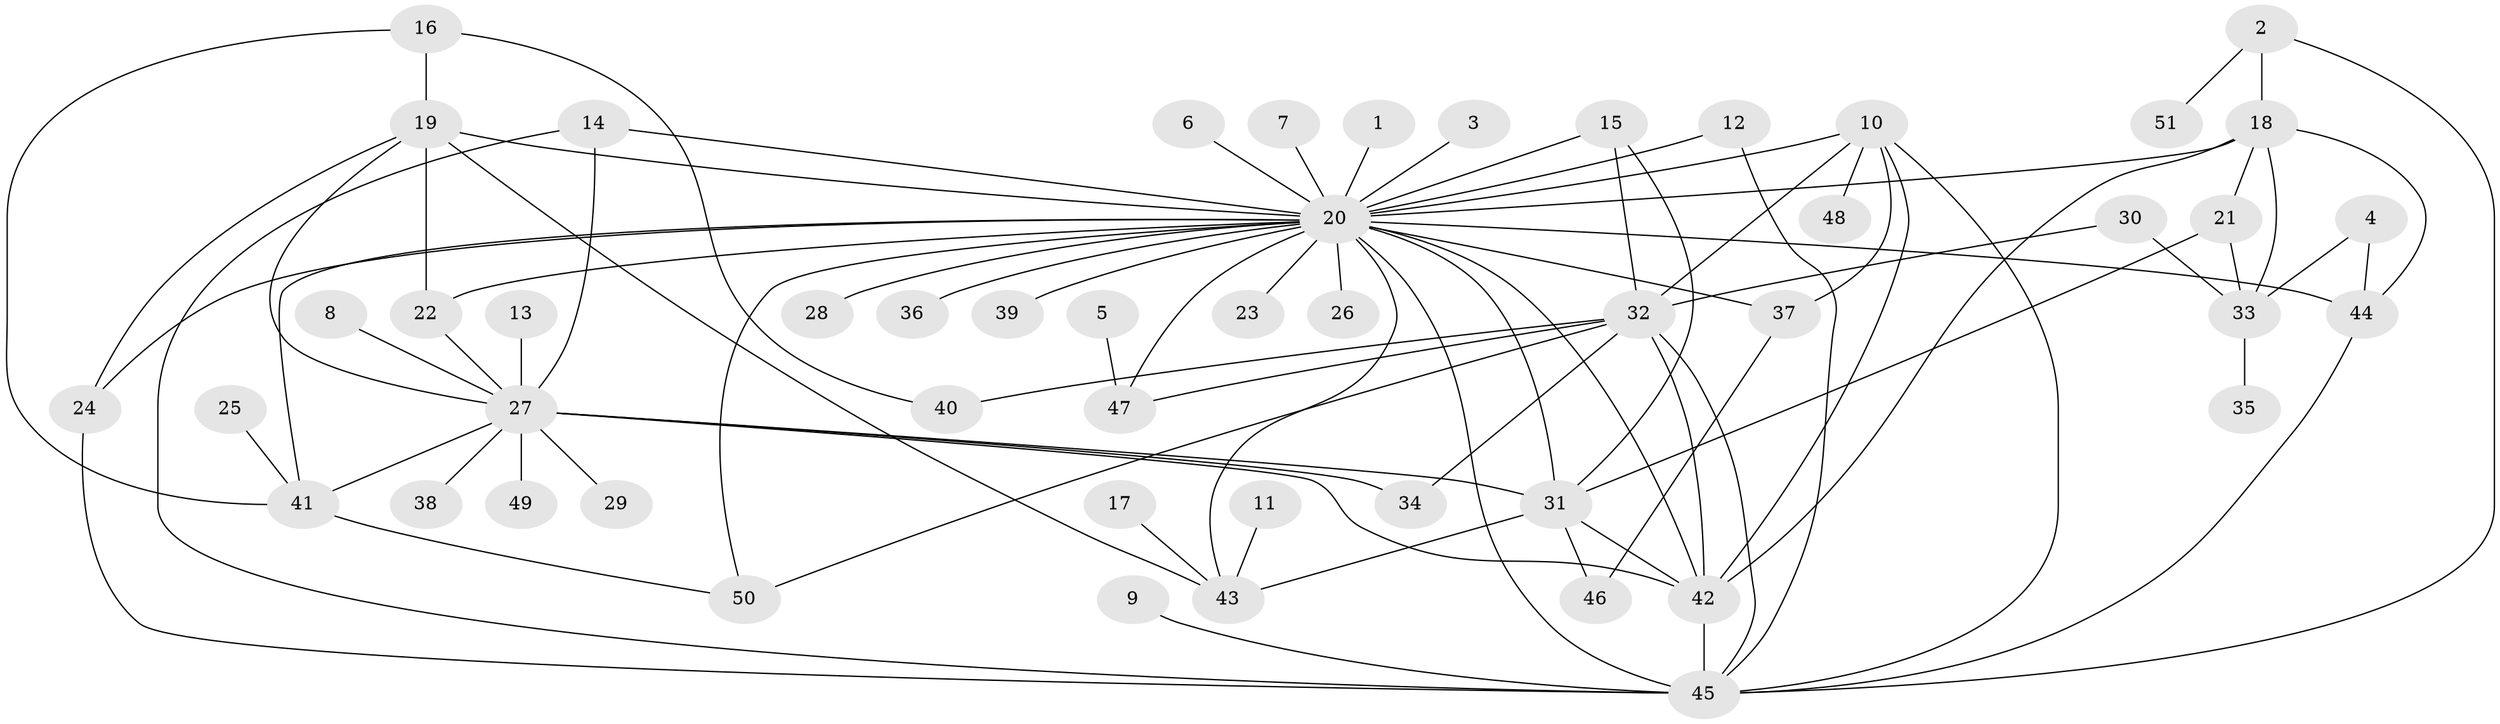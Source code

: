 // original degree distribution, {14: 0.009900990099009901, 7: 0.04950495049504951, 30: 0.009900990099009901, 4: 0.0594059405940594, 5: 0.0594059405940594, 1: 0.504950495049505, 2: 0.16831683168316833, 3: 0.10891089108910891, 6: 0.009900990099009901, 13: 0.009900990099009901, 12: 0.009900990099009901}
// Generated by graph-tools (version 1.1) at 2025/01/03/09/25 03:01:44]
// undirected, 51 vertices, 86 edges
graph export_dot {
graph [start="1"]
  node [color=gray90,style=filled];
  1;
  2;
  3;
  4;
  5;
  6;
  7;
  8;
  9;
  10;
  11;
  12;
  13;
  14;
  15;
  16;
  17;
  18;
  19;
  20;
  21;
  22;
  23;
  24;
  25;
  26;
  27;
  28;
  29;
  30;
  31;
  32;
  33;
  34;
  35;
  36;
  37;
  38;
  39;
  40;
  41;
  42;
  43;
  44;
  45;
  46;
  47;
  48;
  49;
  50;
  51;
  1 -- 20 [weight=1.0];
  2 -- 18 [weight=1.0];
  2 -- 45 [weight=1.0];
  2 -- 51 [weight=1.0];
  3 -- 20 [weight=1.0];
  4 -- 33 [weight=1.0];
  4 -- 44 [weight=1.0];
  5 -- 47 [weight=1.0];
  6 -- 20 [weight=1.0];
  7 -- 20 [weight=1.0];
  8 -- 27 [weight=1.0];
  9 -- 45 [weight=1.0];
  10 -- 20 [weight=1.0];
  10 -- 32 [weight=1.0];
  10 -- 37 [weight=1.0];
  10 -- 42 [weight=1.0];
  10 -- 45 [weight=1.0];
  10 -- 48 [weight=1.0];
  11 -- 43 [weight=1.0];
  12 -- 20 [weight=1.0];
  12 -- 45 [weight=1.0];
  13 -- 27 [weight=1.0];
  14 -- 20 [weight=1.0];
  14 -- 27 [weight=1.0];
  14 -- 45 [weight=1.0];
  15 -- 20 [weight=1.0];
  15 -- 31 [weight=1.0];
  15 -- 32 [weight=1.0];
  16 -- 19 [weight=1.0];
  16 -- 40 [weight=1.0];
  16 -- 41 [weight=1.0];
  17 -- 43 [weight=1.0];
  18 -- 20 [weight=1.0];
  18 -- 21 [weight=1.0];
  18 -- 33 [weight=1.0];
  18 -- 42 [weight=1.0];
  18 -- 44 [weight=1.0];
  19 -- 20 [weight=1.0];
  19 -- 22 [weight=1.0];
  19 -- 24 [weight=1.0];
  19 -- 27 [weight=1.0];
  19 -- 43 [weight=1.0];
  20 -- 22 [weight=1.0];
  20 -- 23 [weight=1.0];
  20 -- 24 [weight=1.0];
  20 -- 26 [weight=1.0];
  20 -- 28 [weight=1.0];
  20 -- 31 [weight=1.0];
  20 -- 36 [weight=1.0];
  20 -- 37 [weight=1.0];
  20 -- 39 [weight=1.0];
  20 -- 41 [weight=1.0];
  20 -- 42 [weight=1.0];
  20 -- 43 [weight=1.0];
  20 -- 44 [weight=1.0];
  20 -- 45 [weight=1.0];
  20 -- 47 [weight=1.0];
  20 -- 50 [weight=1.0];
  21 -- 31 [weight=1.0];
  21 -- 33 [weight=1.0];
  22 -- 27 [weight=1.0];
  24 -- 45 [weight=2.0];
  25 -- 41 [weight=1.0];
  27 -- 29 [weight=1.0];
  27 -- 31 [weight=1.0];
  27 -- 34 [weight=1.0];
  27 -- 38 [weight=1.0];
  27 -- 41 [weight=1.0];
  27 -- 42 [weight=1.0];
  27 -- 49 [weight=1.0];
  30 -- 32 [weight=1.0];
  30 -- 33 [weight=1.0];
  31 -- 42 [weight=1.0];
  31 -- 43 [weight=1.0];
  31 -- 46 [weight=1.0];
  32 -- 34 [weight=1.0];
  32 -- 40 [weight=1.0];
  32 -- 42 [weight=1.0];
  32 -- 45 [weight=1.0];
  32 -- 47 [weight=1.0];
  32 -- 50 [weight=1.0];
  33 -- 35 [weight=1.0];
  37 -- 46 [weight=1.0];
  41 -- 50 [weight=1.0];
  42 -- 45 [weight=1.0];
  44 -- 45 [weight=1.0];
}
